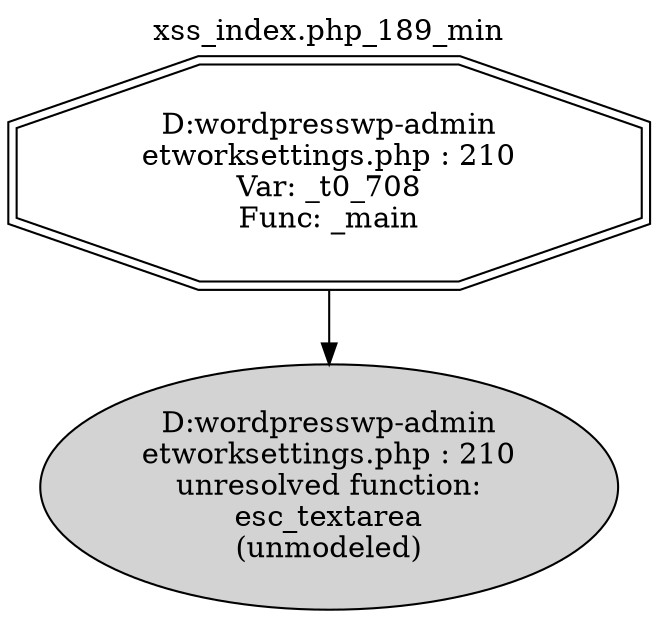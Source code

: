 digraph cfg {
  label="xss_index.php_189_min";
  labelloc=t;
  n1 [shape=doubleoctagon, label="D:\wordpress\wp-admin\network\settings.php : 210\nVar: _t0_708\nFunc: _main\n"];
  n2 [shape=ellipse, label="D:\wordpress\wp-admin\network\settings.php : 210\nunresolved function:\nesc_textarea\n(unmodeled)\n",style=filled];
  n1 -> n2;
}
